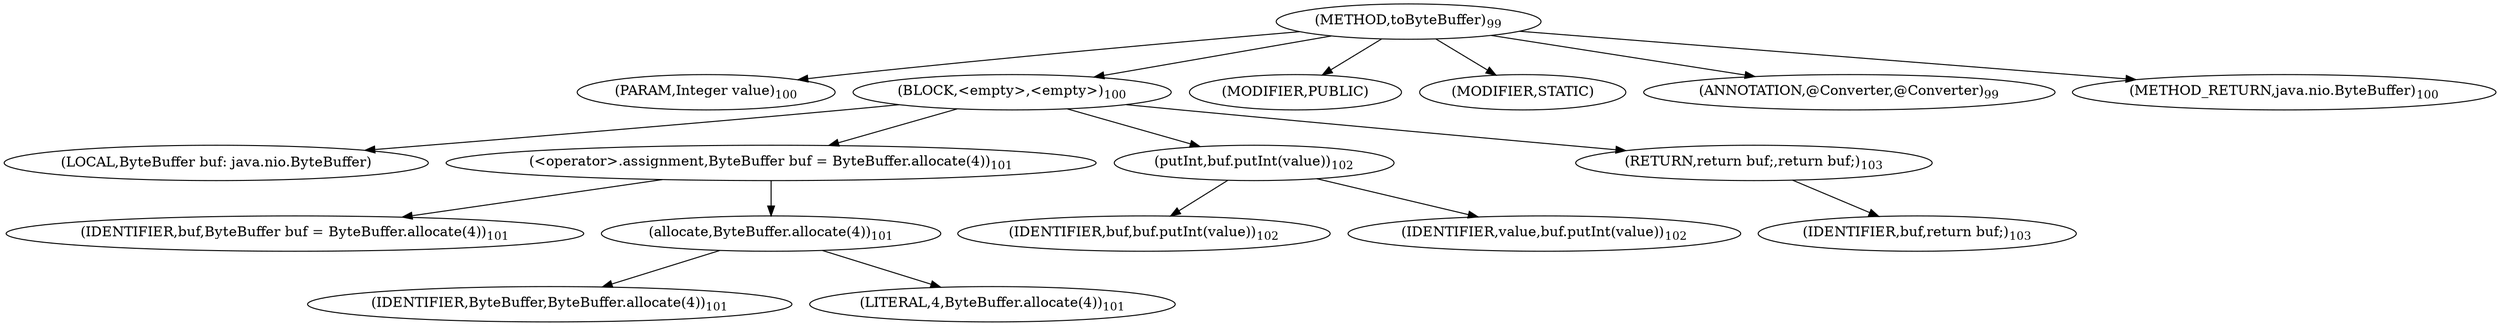 digraph "toByteBuffer" {  
"189" [label = <(METHOD,toByteBuffer)<SUB>99</SUB>> ]
"190" [label = <(PARAM,Integer value)<SUB>100</SUB>> ]
"191" [label = <(BLOCK,&lt;empty&gt;,&lt;empty&gt;)<SUB>100</SUB>> ]
"192" [label = <(LOCAL,ByteBuffer buf: java.nio.ByteBuffer)> ]
"193" [label = <(&lt;operator&gt;.assignment,ByteBuffer buf = ByteBuffer.allocate(4))<SUB>101</SUB>> ]
"194" [label = <(IDENTIFIER,buf,ByteBuffer buf = ByteBuffer.allocate(4))<SUB>101</SUB>> ]
"195" [label = <(allocate,ByteBuffer.allocate(4))<SUB>101</SUB>> ]
"196" [label = <(IDENTIFIER,ByteBuffer,ByteBuffer.allocate(4))<SUB>101</SUB>> ]
"197" [label = <(LITERAL,4,ByteBuffer.allocate(4))<SUB>101</SUB>> ]
"198" [label = <(putInt,buf.putInt(value))<SUB>102</SUB>> ]
"199" [label = <(IDENTIFIER,buf,buf.putInt(value))<SUB>102</SUB>> ]
"200" [label = <(IDENTIFIER,value,buf.putInt(value))<SUB>102</SUB>> ]
"201" [label = <(RETURN,return buf;,return buf;)<SUB>103</SUB>> ]
"202" [label = <(IDENTIFIER,buf,return buf;)<SUB>103</SUB>> ]
"203" [label = <(MODIFIER,PUBLIC)> ]
"204" [label = <(MODIFIER,STATIC)> ]
"205" [label = <(ANNOTATION,@Converter,@Converter)<SUB>99</SUB>> ]
"206" [label = <(METHOD_RETURN,java.nio.ByteBuffer)<SUB>100</SUB>> ]
  "189" -> "190" 
  "189" -> "191" 
  "189" -> "203" 
  "189" -> "204" 
  "189" -> "205" 
  "189" -> "206" 
  "191" -> "192" 
  "191" -> "193" 
  "191" -> "198" 
  "191" -> "201" 
  "193" -> "194" 
  "193" -> "195" 
  "195" -> "196" 
  "195" -> "197" 
  "198" -> "199" 
  "198" -> "200" 
  "201" -> "202" 
}
